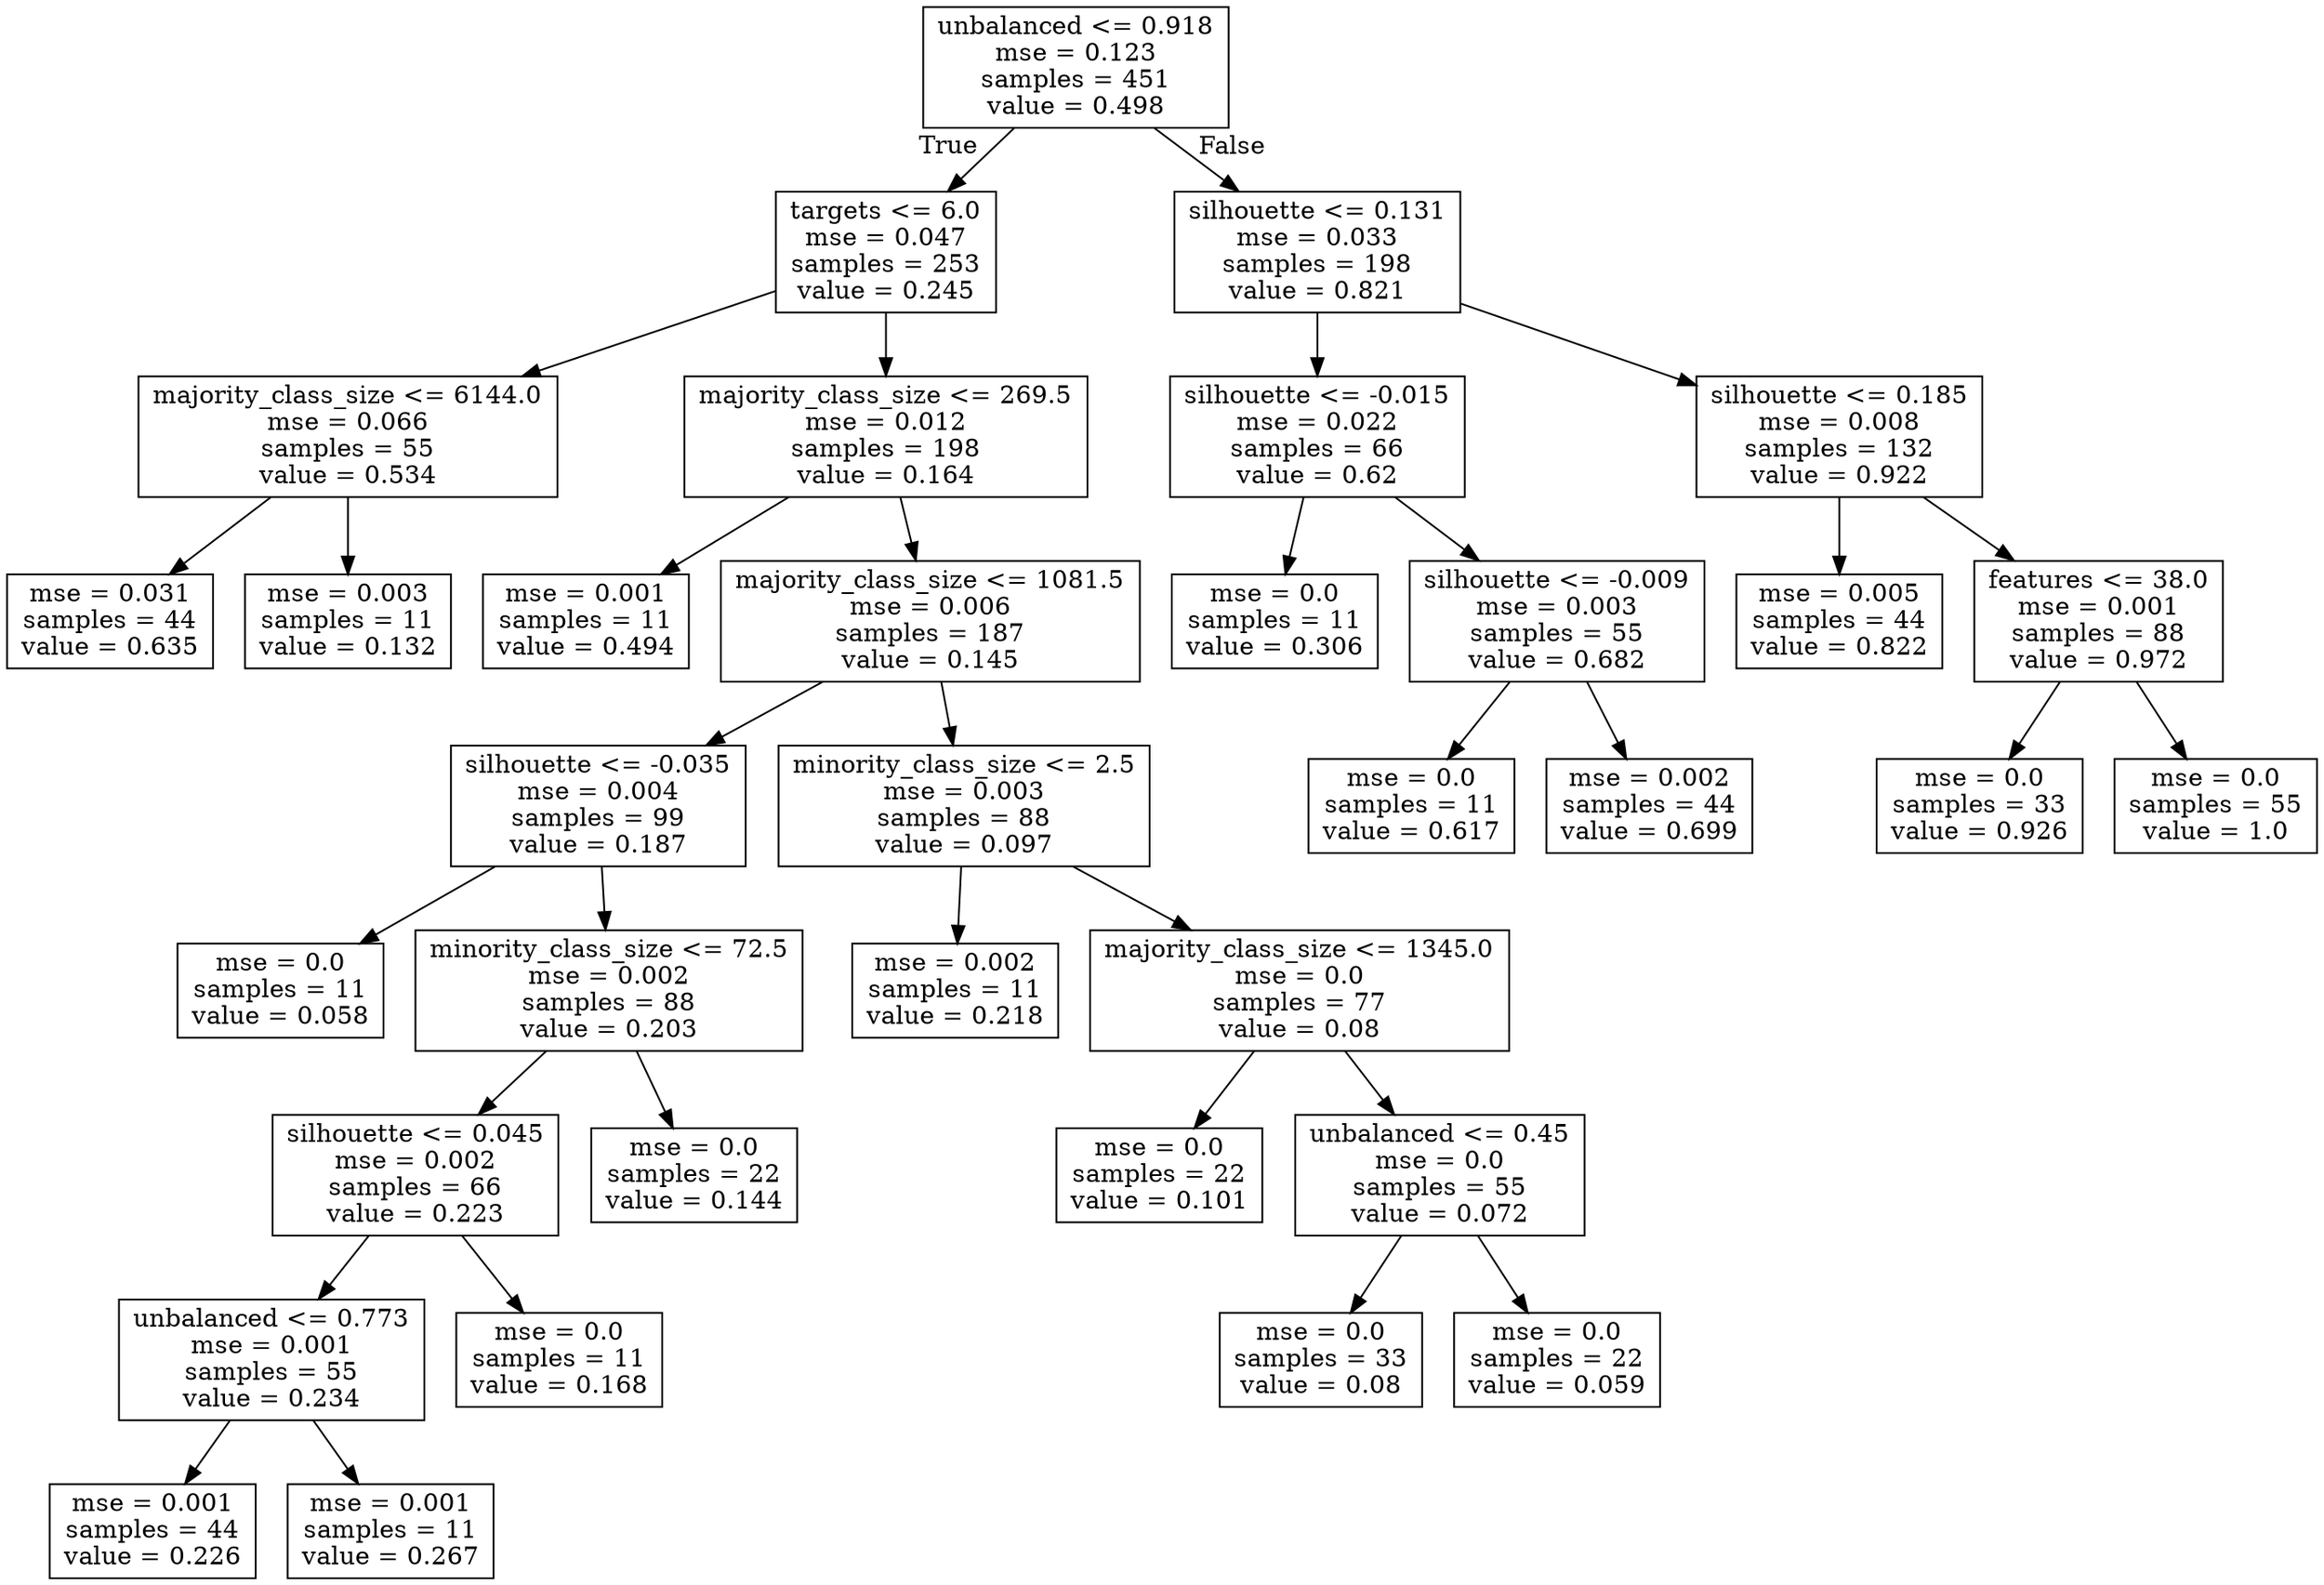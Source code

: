 digraph Tree {
node [shape=box] ;
0 [label="unbalanced <= 0.918\nmse = 0.123\nsamples = 451\nvalue = 0.498"] ;
1 [label="targets <= 6.0\nmse = 0.047\nsamples = 253\nvalue = 0.245"] ;
0 -> 1 [labeldistance=2.5, labelangle=45, headlabel="True"] ;
2 [label="majority_class_size <= 6144.0\nmse = 0.066\nsamples = 55\nvalue = 0.534"] ;
1 -> 2 ;
3 [label="mse = 0.031\nsamples = 44\nvalue = 0.635"] ;
2 -> 3 ;
4 [label="mse = 0.003\nsamples = 11\nvalue = 0.132"] ;
2 -> 4 ;
5 [label="majority_class_size <= 269.5\nmse = 0.012\nsamples = 198\nvalue = 0.164"] ;
1 -> 5 ;
6 [label="mse = 0.001\nsamples = 11\nvalue = 0.494"] ;
5 -> 6 ;
7 [label="majority_class_size <= 1081.5\nmse = 0.006\nsamples = 187\nvalue = 0.145"] ;
5 -> 7 ;
8 [label="silhouette <= -0.035\nmse = 0.004\nsamples = 99\nvalue = 0.187"] ;
7 -> 8 ;
9 [label="mse = 0.0\nsamples = 11\nvalue = 0.058"] ;
8 -> 9 ;
10 [label="minority_class_size <= 72.5\nmse = 0.002\nsamples = 88\nvalue = 0.203"] ;
8 -> 10 ;
11 [label="silhouette <= 0.045\nmse = 0.002\nsamples = 66\nvalue = 0.223"] ;
10 -> 11 ;
12 [label="unbalanced <= 0.773\nmse = 0.001\nsamples = 55\nvalue = 0.234"] ;
11 -> 12 ;
13 [label="mse = 0.001\nsamples = 44\nvalue = 0.226"] ;
12 -> 13 ;
14 [label="mse = 0.001\nsamples = 11\nvalue = 0.267"] ;
12 -> 14 ;
15 [label="mse = 0.0\nsamples = 11\nvalue = 0.168"] ;
11 -> 15 ;
16 [label="mse = 0.0\nsamples = 22\nvalue = 0.144"] ;
10 -> 16 ;
17 [label="minority_class_size <= 2.5\nmse = 0.003\nsamples = 88\nvalue = 0.097"] ;
7 -> 17 ;
18 [label="mse = 0.002\nsamples = 11\nvalue = 0.218"] ;
17 -> 18 ;
19 [label="majority_class_size <= 1345.0\nmse = 0.0\nsamples = 77\nvalue = 0.08"] ;
17 -> 19 ;
20 [label="mse = 0.0\nsamples = 22\nvalue = 0.101"] ;
19 -> 20 ;
21 [label="unbalanced <= 0.45\nmse = 0.0\nsamples = 55\nvalue = 0.072"] ;
19 -> 21 ;
22 [label="mse = 0.0\nsamples = 33\nvalue = 0.08"] ;
21 -> 22 ;
23 [label="mse = 0.0\nsamples = 22\nvalue = 0.059"] ;
21 -> 23 ;
24 [label="silhouette <= 0.131\nmse = 0.033\nsamples = 198\nvalue = 0.821"] ;
0 -> 24 [labeldistance=2.5, labelangle=-45, headlabel="False"] ;
25 [label="silhouette <= -0.015\nmse = 0.022\nsamples = 66\nvalue = 0.62"] ;
24 -> 25 ;
26 [label="mse = 0.0\nsamples = 11\nvalue = 0.306"] ;
25 -> 26 ;
27 [label="silhouette <= -0.009\nmse = 0.003\nsamples = 55\nvalue = 0.682"] ;
25 -> 27 ;
28 [label="mse = 0.0\nsamples = 11\nvalue = 0.617"] ;
27 -> 28 ;
29 [label="mse = 0.002\nsamples = 44\nvalue = 0.699"] ;
27 -> 29 ;
30 [label="silhouette <= 0.185\nmse = 0.008\nsamples = 132\nvalue = 0.922"] ;
24 -> 30 ;
31 [label="mse = 0.005\nsamples = 44\nvalue = 0.822"] ;
30 -> 31 ;
32 [label="features <= 38.0\nmse = 0.001\nsamples = 88\nvalue = 0.972"] ;
30 -> 32 ;
33 [label="mse = 0.0\nsamples = 33\nvalue = 0.926"] ;
32 -> 33 ;
34 [label="mse = 0.0\nsamples = 55\nvalue = 1.0"] ;
32 -> 34 ;
}